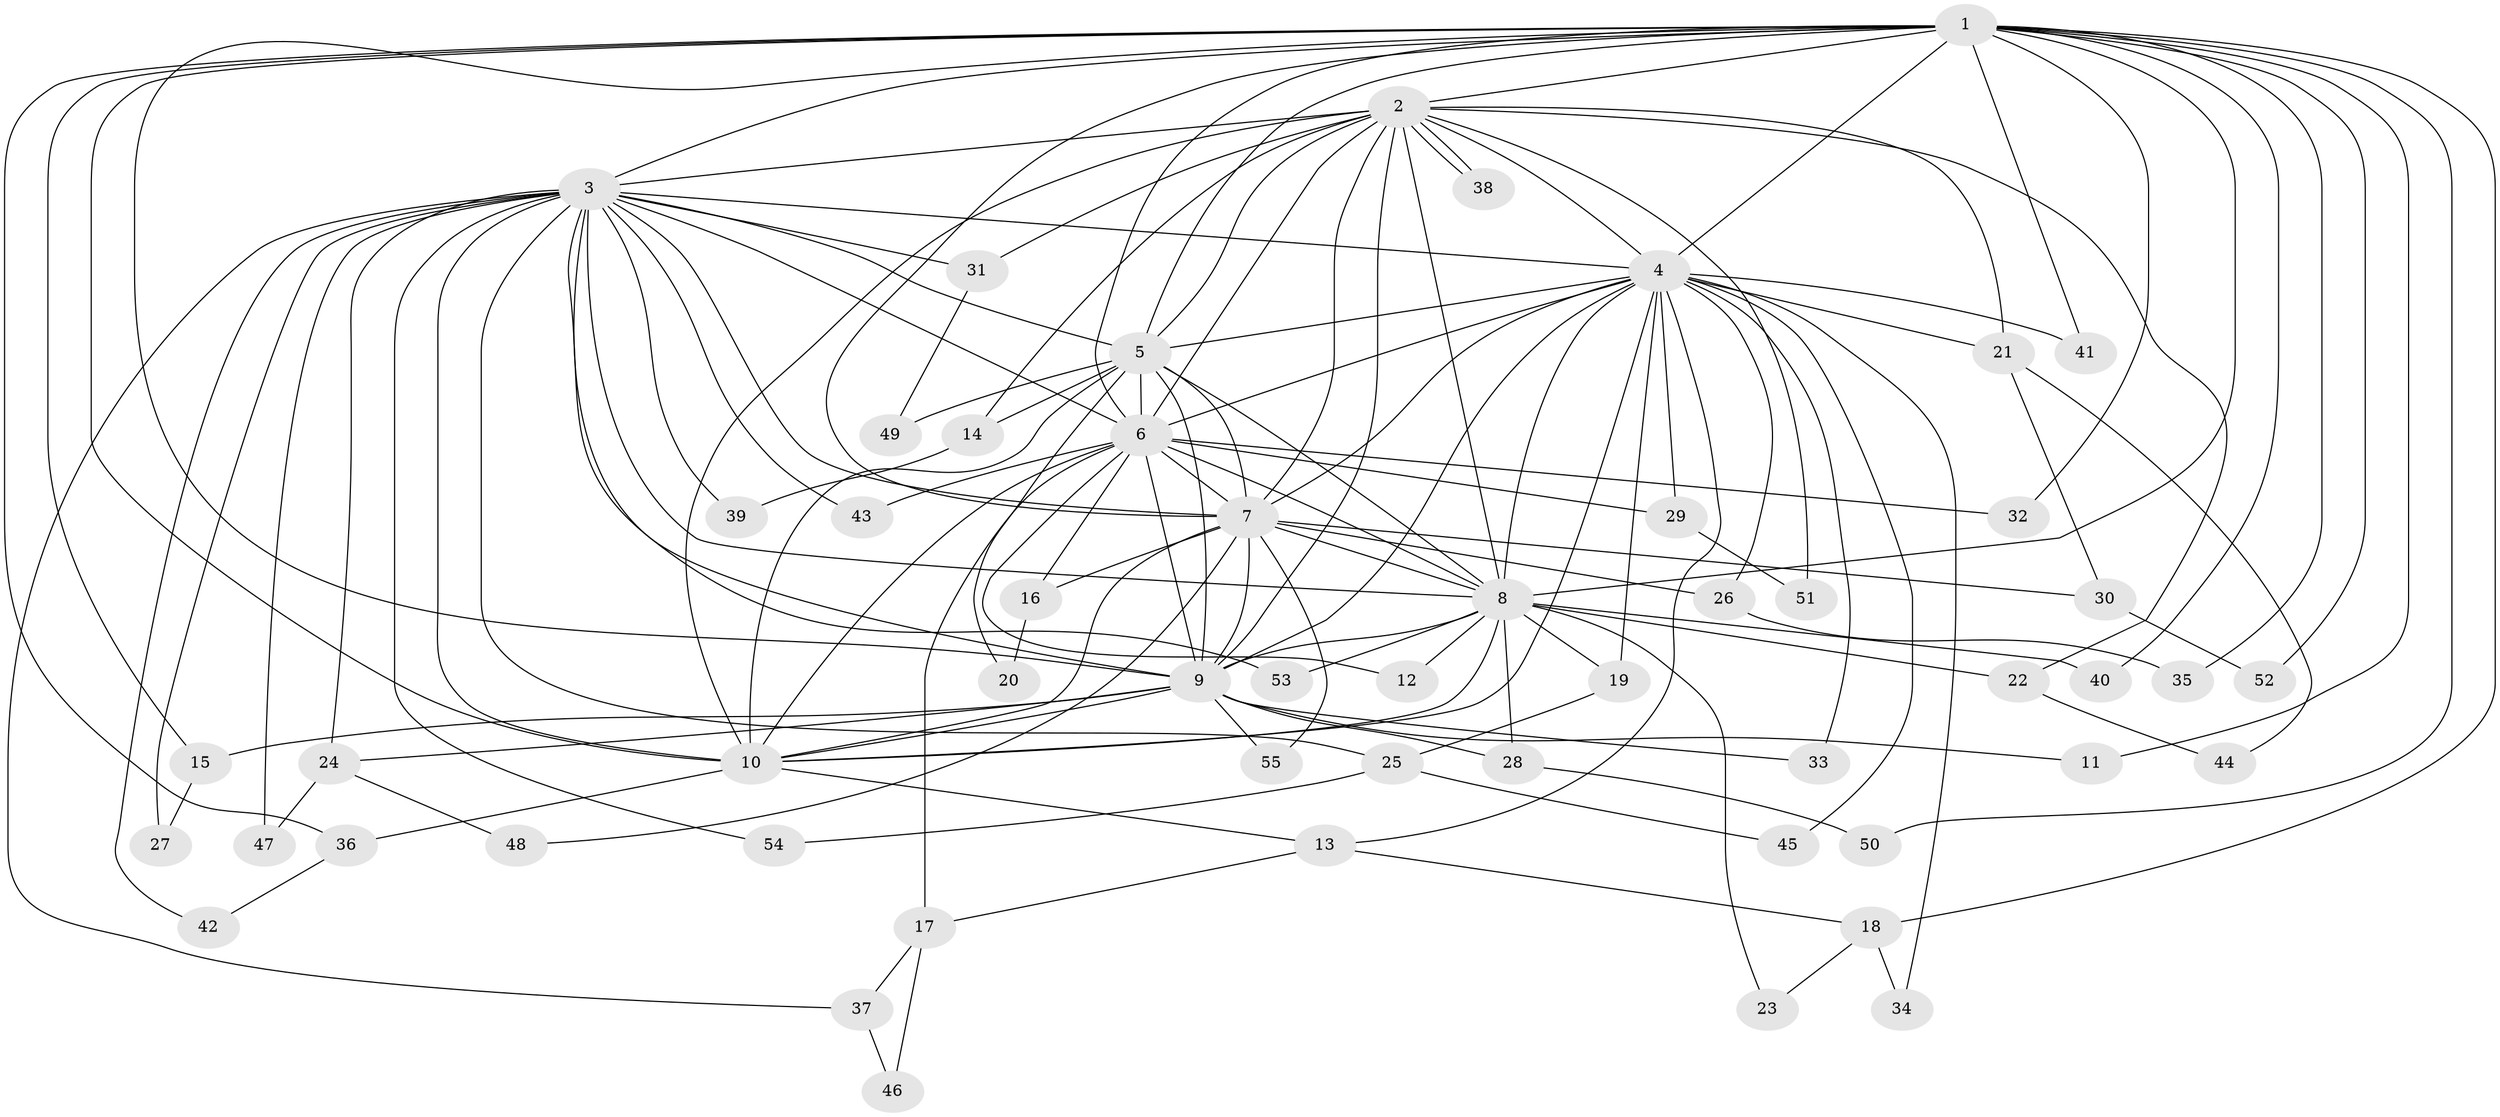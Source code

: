 // Generated by graph-tools (version 1.1) at 2025/35/03/09/25 02:35:05]
// undirected, 55 vertices, 135 edges
graph export_dot {
graph [start="1"]
  node [color=gray90,style=filled];
  1;
  2;
  3;
  4;
  5;
  6;
  7;
  8;
  9;
  10;
  11;
  12;
  13;
  14;
  15;
  16;
  17;
  18;
  19;
  20;
  21;
  22;
  23;
  24;
  25;
  26;
  27;
  28;
  29;
  30;
  31;
  32;
  33;
  34;
  35;
  36;
  37;
  38;
  39;
  40;
  41;
  42;
  43;
  44;
  45;
  46;
  47;
  48;
  49;
  50;
  51;
  52;
  53;
  54;
  55;
  1 -- 2;
  1 -- 3;
  1 -- 4;
  1 -- 5;
  1 -- 6;
  1 -- 7;
  1 -- 8;
  1 -- 9;
  1 -- 10;
  1 -- 11;
  1 -- 15;
  1 -- 18;
  1 -- 32;
  1 -- 35;
  1 -- 36;
  1 -- 40;
  1 -- 41;
  1 -- 50;
  1 -- 52;
  2 -- 3;
  2 -- 4;
  2 -- 5;
  2 -- 6;
  2 -- 7;
  2 -- 8;
  2 -- 9;
  2 -- 10;
  2 -- 14;
  2 -- 21;
  2 -- 22;
  2 -- 31;
  2 -- 38;
  2 -- 38;
  2 -- 51;
  3 -- 4;
  3 -- 5;
  3 -- 6;
  3 -- 7;
  3 -- 8;
  3 -- 9;
  3 -- 10;
  3 -- 24;
  3 -- 25;
  3 -- 27;
  3 -- 31;
  3 -- 37;
  3 -- 39;
  3 -- 42;
  3 -- 43;
  3 -- 47;
  3 -- 53;
  3 -- 54;
  4 -- 5;
  4 -- 6;
  4 -- 7;
  4 -- 8;
  4 -- 9;
  4 -- 10;
  4 -- 13;
  4 -- 19;
  4 -- 21;
  4 -- 26;
  4 -- 29;
  4 -- 33;
  4 -- 34;
  4 -- 41;
  4 -- 45;
  5 -- 6;
  5 -- 7;
  5 -- 8;
  5 -- 9;
  5 -- 10;
  5 -- 14;
  5 -- 20;
  5 -- 49;
  6 -- 7;
  6 -- 8;
  6 -- 9;
  6 -- 10;
  6 -- 12;
  6 -- 16;
  6 -- 17;
  6 -- 29;
  6 -- 32;
  6 -- 43;
  7 -- 8;
  7 -- 9;
  7 -- 10;
  7 -- 16;
  7 -- 26;
  7 -- 30;
  7 -- 48;
  7 -- 55;
  8 -- 9;
  8 -- 10;
  8 -- 12;
  8 -- 19;
  8 -- 22;
  8 -- 23;
  8 -- 28;
  8 -- 40;
  8 -- 53;
  9 -- 10;
  9 -- 11;
  9 -- 15;
  9 -- 24;
  9 -- 28;
  9 -- 33;
  9 -- 55;
  10 -- 13;
  10 -- 36;
  13 -- 17;
  13 -- 18;
  14 -- 39;
  15 -- 27;
  16 -- 20;
  17 -- 37;
  17 -- 46;
  18 -- 23;
  18 -- 34;
  19 -- 25;
  21 -- 30;
  21 -- 44;
  22 -- 44;
  24 -- 47;
  24 -- 48;
  25 -- 45;
  25 -- 54;
  26 -- 35;
  28 -- 50;
  29 -- 51;
  30 -- 52;
  31 -- 49;
  36 -- 42;
  37 -- 46;
}
